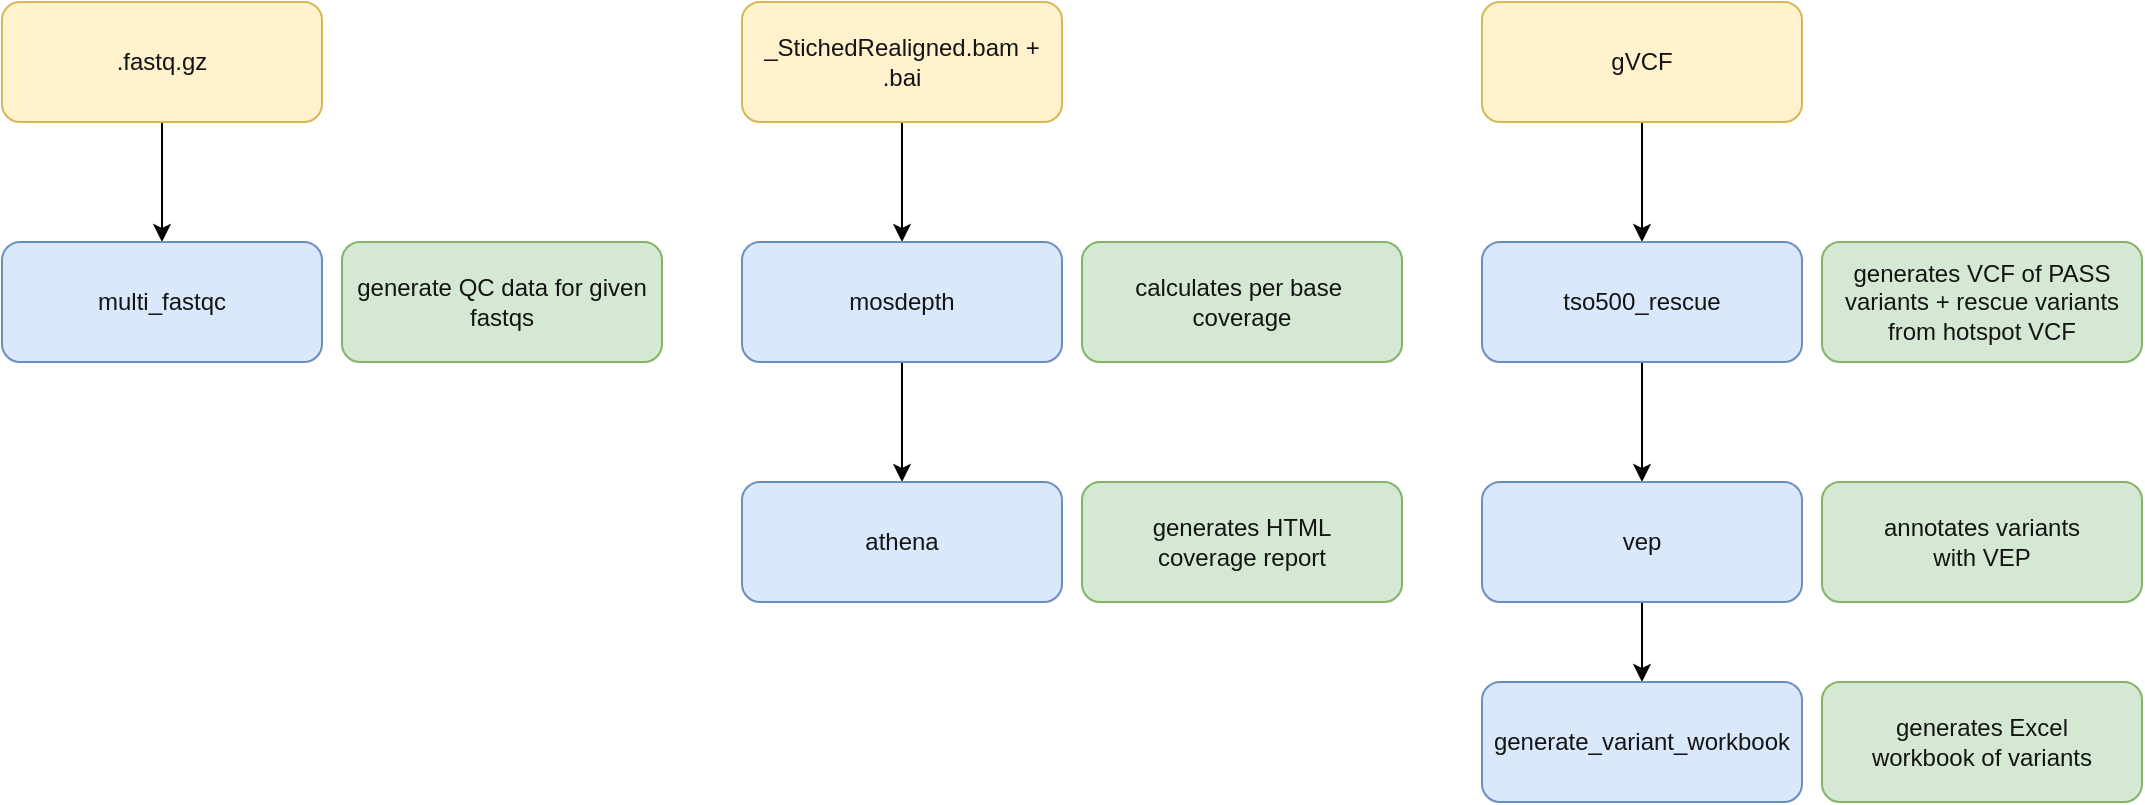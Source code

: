 <mxfile>
    <diagram id="PSDq3CyHMtxt2TW0u1TF" name="Page-1">
        <mxGraphModel dx="1157" dy="575" grid="1" gridSize="10" guides="1" tooltips="1" connect="1" arrows="1" fold="1" page="1" pageScale="1" pageWidth="1700" pageHeight="1100" math="0" shadow="0">
            <root>
                <mxCell id="0"/>
                <mxCell id="1" parent="0"/>
                <mxCell id="5" value="" style="edgeStyle=none;html=1;fontColor=#141414;" parent="1" source="2" target="4" edge="1">
                    <mxGeometry relative="1" as="geometry"/>
                </mxCell>
                <mxCell id="2" value="_StichedRealigned.bam + .bai" style="rounded=1;whiteSpace=wrap;html=1;fillColor=#fff2cc;strokeColor=#d6b656;fontColor=#141414;" parent="1" vertex="1">
                    <mxGeometry x="370" y="80" width="160" height="60" as="geometry"/>
                </mxCell>
                <mxCell id="10" value="" style="edgeStyle=none;html=1;fontColor=#141414;" parent="1" source="3" target="6" edge="1">
                    <mxGeometry relative="1" as="geometry"/>
                </mxCell>
                <mxCell id="3" value="gVCF" style="rounded=1;whiteSpace=wrap;html=1;fillColor=#fff2cc;strokeColor=#d6b656;fontColor=#141414;" parent="1" vertex="1">
                    <mxGeometry x="740" y="80" width="160" height="60" as="geometry"/>
                </mxCell>
                <mxCell id="13" value="" style="edgeStyle=none;html=1;fontColor=#141414;" parent="1" source="4" target="7" edge="1">
                    <mxGeometry relative="1" as="geometry"/>
                </mxCell>
                <mxCell id="4" value="&lt;font color=&quot;#141414&quot;&gt;mosdepth&lt;/font&gt;" style="rounded=1;whiteSpace=wrap;html=1;fillColor=#dae8fc;strokeColor=#6c8ebf;" parent="1" vertex="1">
                    <mxGeometry x="370" y="200" width="160" height="60" as="geometry"/>
                </mxCell>
                <mxCell id="11" value="" style="edgeStyle=none;html=1;fontColor=#141414;" parent="1" source="6" target="8" edge="1">
                    <mxGeometry relative="1" as="geometry"/>
                </mxCell>
                <mxCell id="6" value="&lt;font color=&quot;#141414&quot;&gt;tso500_rescue&lt;/font&gt;" style="rounded=1;whiteSpace=wrap;html=1;fillColor=#dae8fc;strokeColor=#6c8ebf;" parent="1" vertex="1">
                    <mxGeometry x="740" y="200" width="160" height="60" as="geometry"/>
                </mxCell>
                <mxCell id="7" value="&lt;font color=&quot;#141414&quot;&gt;athena&lt;/font&gt;" style="rounded=1;whiteSpace=wrap;html=1;fillColor=#dae8fc;strokeColor=#6c8ebf;" parent="1" vertex="1">
                    <mxGeometry x="370" y="320" width="160" height="60" as="geometry"/>
                </mxCell>
                <mxCell id="12" value="" style="edgeStyle=none;html=1;fontColor=#141414;" parent="1" source="8" target="9" edge="1">
                    <mxGeometry relative="1" as="geometry"/>
                </mxCell>
                <mxCell id="8" value="&lt;font color=&quot;#141414&quot;&gt;vep&lt;/font&gt;" style="rounded=1;whiteSpace=wrap;html=1;fillColor=#dae8fc;strokeColor=#6c8ebf;" parent="1" vertex="1">
                    <mxGeometry x="740" y="320" width="160" height="60" as="geometry"/>
                </mxCell>
                <mxCell id="9" value="&lt;font color=&quot;#141414&quot;&gt;generate_variant_workbook&lt;/font&gt;" style="rounded=1;whiteSpace=wrap;html=1;fillColor=#dae8fc;strokeColor=#6c8ebf;" parent="1" vertex="1">
                    <mxGeometry x="740" y="420" width="160" height="60" as="geometry"/>
                </mxCell>
                <mxCell id="14" value="&lt;font color=&quot;#141414&quot;&gt;generates VCF of PASS variants + rescue variants from hotspot VCF&lt;/font&gt;" style="rounded=1;whiteSpace=wrap;html=1;fillColor=#d5e8d4;strokeColor=#82b366;" parent="1" vertex="1">
                    <mxGeometry x="910" y="200" width="160" height="60" as="geometry"/>
                </mxCell>
                <mxCell id="15" value="&lt;font color=&quot;#141414&quot;&gt;annotates variants&lt;br&gt;with VEP&lt;/font&gt;" style="rounded=1;whiteSpace=wrap;html=1;fillColor=#d5e8d4;strokeColor=#82b366;" parent="1" vertex="1">
                    <mxGeometry x="910" y="320" width="160" height="60" as="geometry"/>
                </mxCell>
                <mxCell id="16" value="&lt;font color=&quot;#141414&quot;&gt;generates Excel &lt;br&gt;workbook of variants&lt;/font&gt;" style="rounded=1;whiteSpace=wrap;html=1;fillColor=#d5e8d4;strokeColor=#82b366;" parent="1" vertex="1">
                    <mxGeometry x="910" y="420" width="160" height="60" as="geometry"/>
                </mxCell>
                <mxCell id="17" value="&lt;font color=&quot;#141414&quot;&gt;calculates per base&amp;nbsp;&lt;br&gt;coverage&lt;br&gt;&lt;/font&gt;" style="rounded=1;whiteSpace=wrap;html=1;fillColor=#d5e8d4;strokeColor=#82b366;" parent="1" vertex="1">
                    <mxGeometry x="540" y="200" width="160" height="60" as="geometry"/>
                </mxCell>
                <mxCell id="19" value="&lt;font color=&quot;#141414&quot;&gt;generates HTML&lt;br&gt;coverage report&lt;br&gt;&lt;/font&gt;" style="rounded=1;whiteSpace=wrap;html=1;fillColor=#d5e8d4;strokeColor=#82b366;" parent="1" vertex="1">
                    <mxGeometry x="540" y="320" width="160" height="60" as="geometry"/>
                </mxCell>
                <mxCell id="20" value="" style="edgeStyle=none;html=1;fontColor=#141414;" edge="1" source="21" target="22" parent="1">
                    <mxGeometry relative="1" as="geometry"/>
                </mxCell>
                <mxCell id="21" value=".fastq.gz" style="rounded=1;whiteSpace=wrap;html=1;fillColor=#fff2cc;strokeColor=#d6b656;fontColor=#141414;" vertex="1" parent="1">
                    <mxGeometry y="80" width="160" height="60" as="geometry"/>
                </mxCell>
                <mxCell id="22" value="&lt;font color=&quot;#141414&quot;&gt;multi_fastqc&lt;/font&gt;" style="rounded=1;whiteSpace=wrap;html=1;fillColor=#dae8fc;strokeColor=#6c8ebf;" vertex="1" parent="1">
                    <mxGeometry y="200" width="160" height="60" as="geometry"/>
                </mxCell>
                <mxCell id="23" value="&lt;font color=&quot;#141414&quot;&gt;generate QC data for given fastqs&lt;/font&gt;" style="rounded=1;whiteSpace=wrap;html=1;fillColor=#d5e8d4;strokeColor=#82b366;" vertex="1" parent="1">
                    <mxGeometry x="170" y="200" width="160" height="60" as="geometry"/>
                </mxCell>
            </root>
        </mxGraphModel>
    </diagram>
</mxfile>